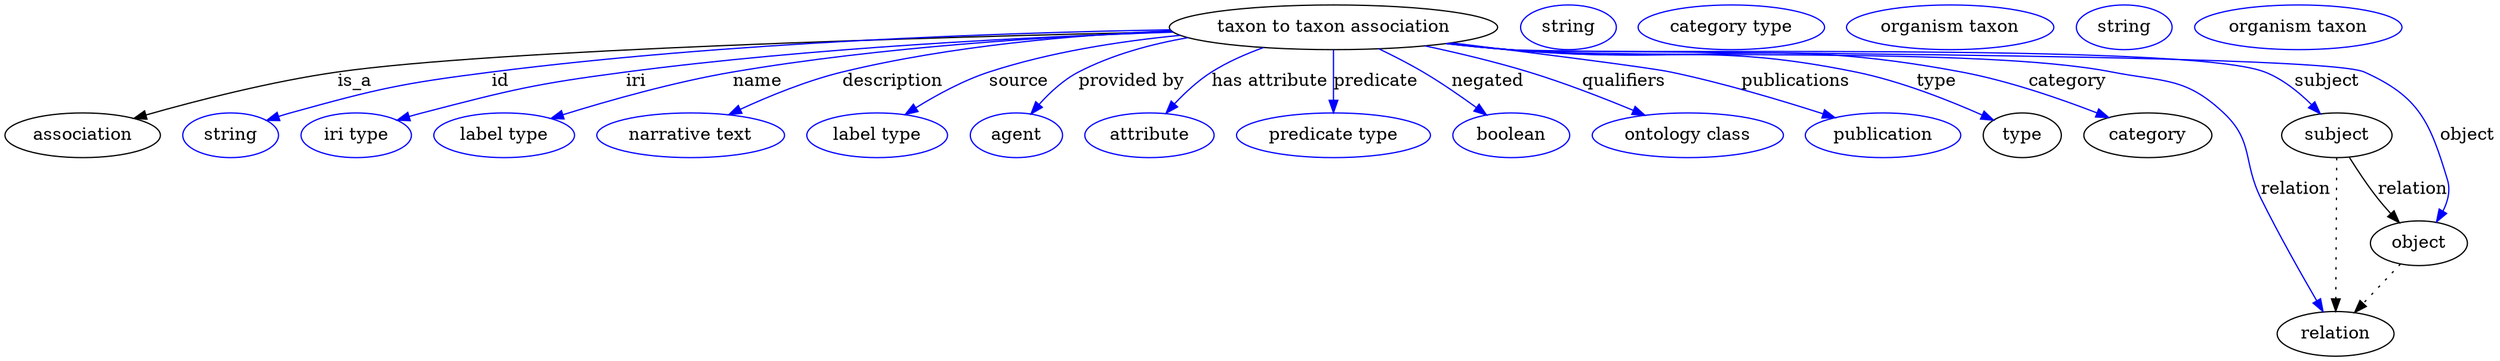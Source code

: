 digraph {
	graph [bb="0,0,2000.4,283"];
	node [label="\N"];
	"taxon to taxon association"	[height=0.5,
		label="taxon to taxon association",
		pos="1068.4,265",
		width=3.665];
	association	[height=0.5,
		pos="62.394,178",
		width=1.7332];
	"taxon to taxon association" -> association	[label=is_a,
		lp="281.39,221.5",
		pos="e,103.55,191.56 938.93,261.42 746.2,257.06 393.06,246.89 267.39,229 214.12,221.41 154.49,206.07 113.34,194.37"];
	id	[color=blue,
		height=0.5,
		label=string,
		pos="181.39,178",
		width=1.0652];
	"taxon to taxon association" -> id	[color=blue,
		label=id,
		lp="398.39,221.5",
		pos="e,210.38,190 937.15,263.01 800.38,260.62 580.1,252.96 391.39,229 318.5,219.74 300.2,215.65 229.39,196 226.29,195.14 223.09,194.17 \
219.89,193.16",
		style=solid];
	iri	[color=blue,
		height=0.5,
		label="iri type",
		pos="282.39,178",
		width=1.2277];
	"taxon to taxon association" -> iri	[color=blue,
		label=iri,
		lp="507.39,221.5",
		pos="e,315.31,190.19 939.39,261.1 823.74,257.31 649.67,248.65 499.39,229 425.67,219.36 407.35,214.72 335.39,196 332.02,195.12 328.54,\
194.15 325.06,193.14",
		style=solid];
	name	[color=blue,
		height=0.5,
		label="label type",
		pos="401.39,178",
		width=1.5707];
	"taxon to taxon association" -> name	[color=blue,
		label=name,
		lp="605.39,221.5",
		pos="e,438.98,191.51 938.94,261.39 841.21,257.79 704.12,249.24 585.39,229 538.27,220.97 485.75,206.08 448.93,194.64",
		style=solid];
	description	[color=blue,
		height=0.5,
		label="narrative text",
		pos="551.39,178",
		width=2.0943];
	"taxon to taxon association" -> description	[color=blue,
		label=description,
		lp="713.89,221.5",
		pos="e,582.12,194.62 937.82,262.25 860.08,258.79 760.02,250.08 673.39,229 645.05,222.1 614.69,209.68 591.35,198.95",
		style=solid];
	source	[color=blue,
		height=0.5,
		label="label type",
		pos="701.39,178",
		width=1.5707];
	"taxon to taxon association" -> source	[color=blue,
		label=source,
		lp="815.39,221.5",
		pos="e,723.95,194.74 945.18,258.53 896.37,253.78 840.34,245.02 791.39,229 770.76,222.24 749.43,210.64 732.73,200.31",
		style=solid];
	"provided by"	[color=blue,
		height=0.5,
		label=agent,
		pos="813.39,178",
		width=1.0291];
	"taxon to taxon association" -> "provided by"	[color=blue,
		label="provided by",
		lp="905.89,221.5",
		pos="e,825.1,195.15 951.34,256.65 921.48,251.44 890.25,242.89 863.39,229 851.3,222.74 840.3,212.52 831.71,202.94",
		style=solid];
	"has attribute"	[color=blue,
		height=0.5,
		label=attribute,
		pos="920.39,178",
		width=1.4443];
	"taxon to taxon association" -> "has attribute"	[color=blue,
		label="has attribute",
		lp="1017.4,221.5",
		pos="e,933.75,195.77 1012,248.64 997.82,243.52 983.07,237.02 970.39,229 959.48,222.09 949.1,212.42 940.65,203.42",
		style=solid];
	predicate	[color=blue,
		height=0.5,
		label="predicate type",
		pos="1068.4,178",
		width=2.1665];
	"taxon to taxon association" -> predicate	[color=blue,
		label=predicate,
		lp="1102.4,221.5",
		pos="e,1068.4,196.18 1068.4,246.8 1068.4,235.16 1068.4,219.55 1068.4,206.24",
		style=solid];
	negated	[color=blue,
		height=0.5,
		label=boolean,
		pos="1211.4,178",
		width=1.2999];
	"taxon to taxon association" -> negated	[color=blue,
		label=negated,
		lp="1192.4,221.5",
		pos="e,1191.5,194.34 1104.9,247.67 1116.4,242.12 1129.1,235.64 1140.4,229 1155,220.41 1170.4,209.75 1183.1,200.49",
		style=solid];
	qualifiers	[color=blue,
		height=0.5,
		label="ontology class",
		pos="1352.4,178",
		width=2.1304];
	"taxon to taxon association" -> qualifiers	[color=blue,
		label=qualifiers,
		lp="1301.9,221.5",
		pos="e,1318.1,194.17 1142.1,250.04 1168.6,244.38 1198.6,237.22 1225.4,229 1253.7,220.33 1284.6,208.22 1308.9,198.08",
		style=solid];
	publications	[color=blue,
		height=0.5,
		label=publication,
		pos="1509.4,178",
		width=1.7332];
	"taxon to taxon association" -> publications	[color=blue,
		label=publications,
		lp="1439.4,221.5",
		pos="e,1470.7,192.29 1163.6,252.45 1234.6,243.71 1322.2,232.61 1339.4,229 1381,220.24 1427.3,206.35 1461.1,195.43",
		style=solid];
	type	[height=0.5,
		pos="1621.4,178",
		width=0.86659];
	"taxon to taxon association" -> type	[color=blue,
		label=type,
		lp="1552.4,221.5",
		pos="e,1597.8,190.33 1160.8,252.11 1177,250.24 1193.7,248.45 1209.4,247 1332.7,235.59 1366.1,253.94 1487.4,229 1523.1,221.65 1562,206.26 \
1588.6,194.49",
		style=solid];
	category	[height=0.5,
		pos="1722.4,178",
		width=1.4263];
	"taxon to taxon association" -> category	[color=blue,
		label=category,
		lp="1657.9,221.5",
		pos="e,1690.9,192.31 1160.1,252 1176.5,250.12 1193.4,248.36 1209.4,247 1370.3,233.32 1413.6,258.82 1572.4,229 1610.2,221.9 1651.6,207.59 \
1681.3,196.09",
		style=solid];
	subject	[height=0.5,
		pos="1873.4,178",
		width=1.2277];
	"taxon to taxon association" -> subject	[color=blue,
		label=subject,
		lp="1865.4,221.5",
		pos="e,1860.1,195.36 1158.9,251.86 1175.7,249.96 1193,248.23 1209.4,247 1276.6,241.96 1752.6,253.4 1815.4,229 1829.6,223.48 1842.7,212.86 \
1852.9,202.82",
		style=solid];
	relation	[height=0.5,
		pos="1872.4,18",
		width=1.2999];
	"taxon to taxon association" -> relation	[color=blue,
		label=relation,
		lp="1840.4,134.5",
		pos="e,1862.3,35.935 1159.3,251.92 1175.9,250.03 1193.2,248.28 1209.4,247 1316.7,238.55 1587.8,249.97 1693.4,229 1734.8,220.78 1751.8,\
225 1782.4,196 1806.7,173.01 1797.6,156.98 1812.4,127 1826.5,98.351 1844.5,66.477 1857.1,44.83",
		style=solid];
	object	[height=0.5,
		pos="1939.4,91",
		width=1.0832];
	"taxon to taxon association" -> object	[color=blue,
		label=object,
		lp="1978.4,178",
		pos="e,1953.6,108.22 1158.9,251.81 1175.7,249.92 1193,248.2 1209.4,247 1247.4,244.22 1860.6,244.6 1895.4,229 1939.9,209.04 1948.3,188.71 \
1962.4,142 1964.9,133.59 1962.7,124.76 1958.8,116.91",
		style=solid];
	association_type	[color=blue,
		height=0.5,
		label=string,
		pos="1256.4,265",
		width=1.0652];
	association_category	[color=blue,
		height=0.5,
		label="category type",
		pos="1387.4,265",
		width=2.0762];
	subject -> relation	[pos="e,1872.5,36.188 1873.3,159.79 1873.1,132.48 1872.8,78.994 1872.6,46.38",
		style=dotted];
	subject -> object	[label=relation,
		lp="1934.4,134.5",
		pos="e,1923.7,107.51 1883.4,160.29 1889.6,150.33 1898,137.6 1906.4,127 1909.6,122.93 1913.2,118.77 1916.8,114.81"];
	"taxon to taxon association_subject"	[color=blue,
		height=0.5,
		label="organism taxon",
		pos="1563.4,265",
		width=2.3109];
	"taxon to taxon association_relation"	[color=blue,
		height=0.5,
		label=string,
		pos="1703.4,265",
		width=1.0652];
	object -> relation	[pos="e,1887.7,35.205 1924.5,74.243 1915.8,64.997 1904.6,53.132 1894.8,42.769",
		style=dotted];
	"taxon to taxon association_object"	[color=blue,
		height=0.5,
		label="organism taxon",
		pos="1843.4,265",
		width=2.3109];
}
